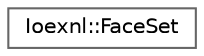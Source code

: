 digraph "Graphical Class Hierarchy"
{
 // INTERACTIVE_SVG=YES
 // LATEX_PDF_SIZE
  bgcolor="transparent";
  edge [fontname=Helvetica,fontsize=10,labelfontname=Helvetica,labelfontsize=10];
  node [fontname=Helvetica,fontsize=10,shape=box,height=0.2,width=0.4];
  rankdir="LR";
  Node0 [id="Node000000",label="Ioexnl::FaceSet",height=0.2,width=0.4,color="grey40", fillcolor="white", style="filled",URL="$structIoexnl_1_1FaceSet.html",tooltip=" "];
}
